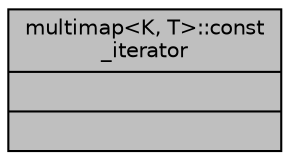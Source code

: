 digraph "multimap&lt;K, T&gt;::const_iterator"
{
 // INTERACTIVE_SVG=YES
  bgcolor="transparent";
  edge [fontname="Helvetica",fontsize="10",labelfontname="Helvetica",labelfontsize="10"];
  node [fontname="Helvetica",fontsize="10",shape=record];
  Node1 [label="{multimap\<K, T\>::const\l_iterator\n||}",height=0.2,width=0.4,color="black", fillcolor="grey75", style="filled", fontcolor="black"];
}
